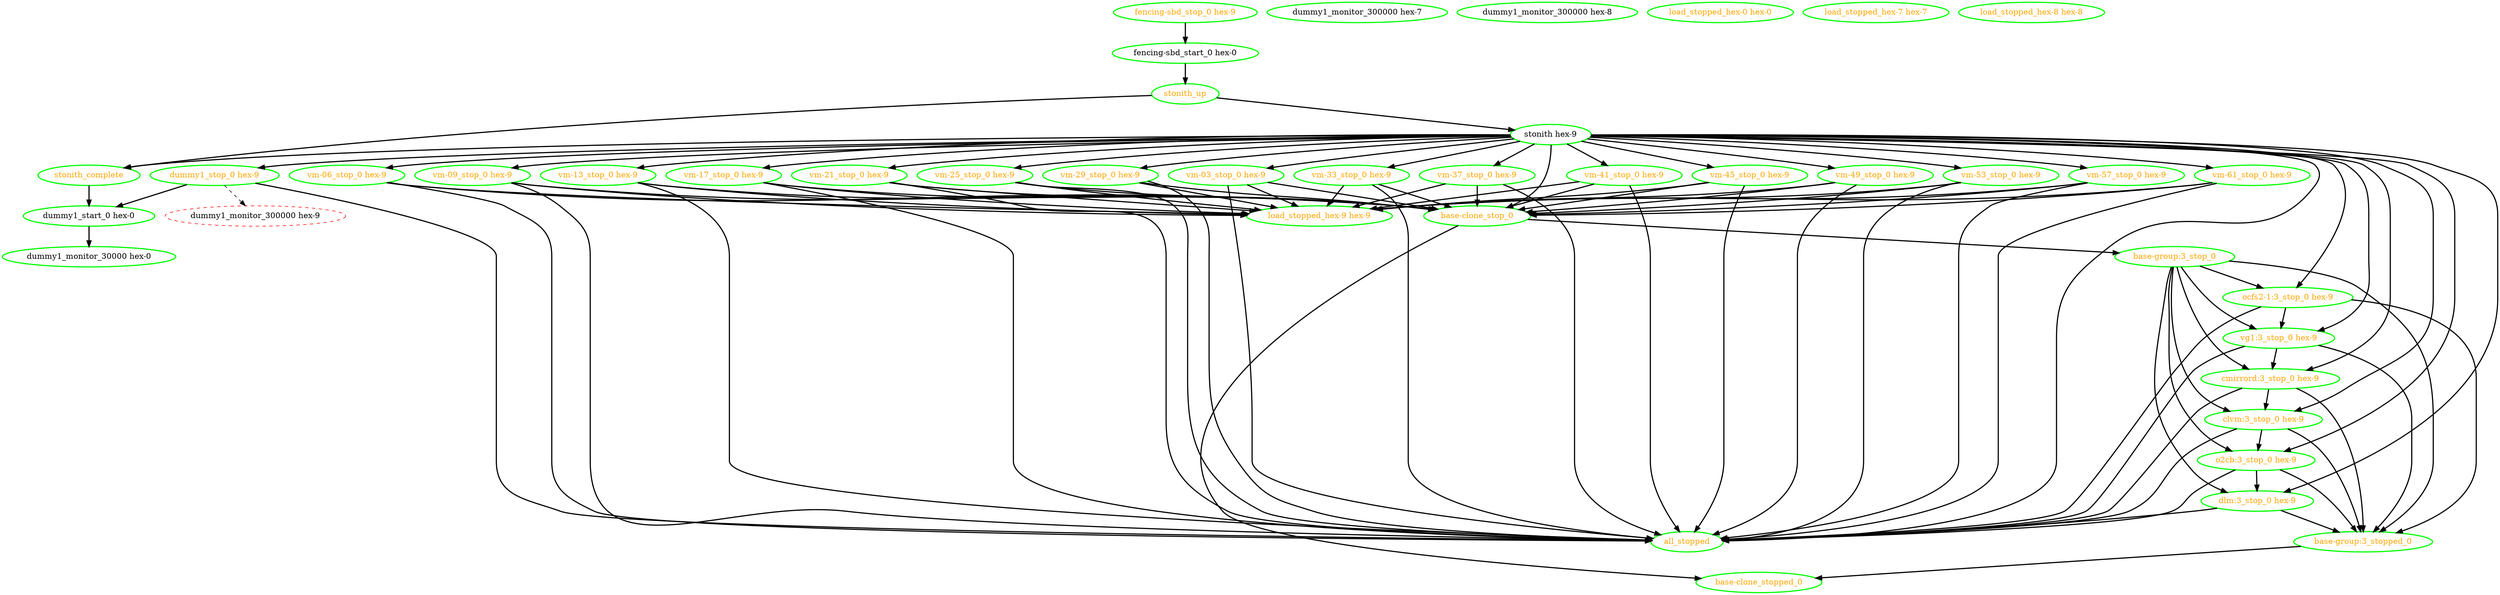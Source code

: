 digraph "g" {
"all_stopped" [ style=bold color="green" fontcolor="orange" ]
"base-clone_stop_0" -> "base-clone_stopped_0" [ style = bold]
"base-clone_stop_0" -> "base-group:3_stop_0" [ style = bold]
"base-clone_stop_0" [ style=bold color="green" fontcolor="orange" ]
"base-clone_stopped_0" [ style=bold color="green" fontcolor="orange" ]
"base-group:3_stop_0" -> "base-group:3_stopped_0" [ style = bold]
"base-group:3_stop_0" -> "clvm:3_stop_0 hex-9" [ style = bold]
"base-group:3_stop_0" -> "cmirrord:3_stop_0 hex-9" [ style = bold]
"base-group:3_stop_0" -> "dlm:3_stop_0 hex-9" [ style = bold]
"base-group:3_stop_0" -> "o2cb:3_stop_0 hex-9" [ style = bold]
"base-group:3_stop_0" -> "ocfs2-1:3_stop_0 hex-9" [ style = bold]
"base-group:3_stop_0" -> "vg1:3_stop_0 hex-9" [ style = bold]
"base-group:3_stop_0" [ style=bold color="green" fontcolor="orange" ]
"base-group:3_stopped_0" -> "base-clone_stopped_0" [ style = bold]
"base-group:3_stopped_0" [ style=bold color="green" fontcolor="orange" ]
"clvm:3_stop_0 hex-9" -> "all_stopped" [ style = bold]
"clvm:3_stop_0 hex-9" -> "base-group:3_stopped_0" [ style = bold]
"clvm:3_stop_0 hex-9" -> "o2cb:3_stop_0 hex-9" [ style = bold]
"clvm:3_stop_0 hex-9" [ style=bold color="green" fontcolor="orange" ]
"cmirrord:3_stop_0 hex-9" -> "all_stopped" [ style = bold]
"cmirrord:3_stop_0 hex-9" -> "base-group:3_stopped_0" [ style = bold]
"cmirrord:3_stop_0 hex-9" -> "clvm:3_stop_0 hex-9" [ style = bold]
"cmirrord:3_stop_0 hex-9" [ style=bold color="green" fontcolor="orange" ]
"dlm:3_stop_0 hex-9" -> "all_stopped" [ style = bold]
"dlm:3_stop_0 hex-9" -> "base-group:3_stopped_0" [ style = bold]
"dlm:3_stop_0 hex-9" [ style=bold color="green" fontcolor="orange" ]
"dummy1_monitor_30000 hex-0" [ style=bold color="green" fontcolor="black" ]
"dummy1_monitor_300000 hex-7" [ style=bold color="green" fontcolor="black" ]
"dummy1_monitor_300000 hex-8" [ style=bold color="green" fontcolor="black" ]
"dummy1_monitor_300000 hex-9" [ style=dashed color="red" fontcolor="black" ]
"dummy1_start_0 hex-0" -> "dummy1_monitor_30000 hex-0" [ style = bold]
"dummy1_start_0 hex-0" [ style=bold color="green" fontcolor="black" ]
"dummy1_stop_0 hex-9" -> "all_stopped" [ style = bold]
"dummy1_stop_0 hex-9" -> "dummy1_monitor_300000 hex-9" [ style = dashed]
"dummy1_stop_0 hex-9" -> "dummy1_start_0 hex-0" [ style = bold]
"dummy1_stop_0 hex-9" [ style=bold color="green" fontcolor="orange" ]
"fencing-sbd_start_0 hex-0" -> "stonith_up" [ style = bold]
"fencing-sbd_start_0 hex-0" [ style=bold color="green" fontcolor="black" ]
"fencing-sbd_stop_0 hex-9" -> "fencing-sbd_start_0 hex-0" [ style = bold]
"fencing-sbd_stop_0 hex-9" [ style=bold color="green" fontcolor="orange" ]
"load_stopped_hex-0 hex-0" [ style=bold color="green" fontcolor="orange" ]
"load_stopped_hex-7 hex-7" [ style=bold color="green" fontcolor="orange" ]
"load_stopped_hex-8 hex-8" [ style=bold color="green" fontcolor="orange" ]
"load_stopped_hex-9 hex-9" [ style=bold color="green" fontcolor="orange" ]
"o2cb:3_stop_0 hex-9" -> "all_stopped" [ style = bold]
"o2cb:3_stop_0 hex-9" -> "base-group:3_stopped_0" [ style = bold]
"o2cb:3_stop_0 hex-9" -> "dlm:3_stop_0 hex-9" [ style = bold]
"o2cb:3_stop_0 hex-9" [ style=bold color="green" fontcolor="orange" ]
"ocfs2-1:3_stop_0 hex-9" -> "all_stopped" [ style = bold]
"ocfs2-1:3_stop_0 hex-9" -> "base-group:3_stopped_0" [ style = bold]
"ocfs2-1:3_stop_0 hex-9" -> "vg1:3_stop_0 hex-9" [ style = bold]
"ocfs2-1:3_stop_0 hex-9" [ style=bold color="green" fontcolor="orange" ]
"stonith hex-9" -> "all_stopped" [ style = bold]
"stonith hex-9" -> "base-clone_stop_0" [ style = bold]
"stonith hex-9" -> "clvm:3_stop_0 hex-9" [ style = bold]
"stonith hex-9" -> "cmirrord:3_stop_0 hex-9" [ style = bold]
"stonith hex-9" -> "dlm:3_stop_0 hex-9" [ style = bold]
"stonith hex-9" -> "dummy1_stop_0 hex-9" [ style = bold]
"stonith hex-9" -> "o2cb:3_stop_0 hex-9" [ style = bold]
"stonith hex-9" -> "ocfs2-1:3_stop_0 hex-9" [ style = bold]
"stonith hex-9" -> "stonith_complete" [ style = bold]
"stonith hex-9" -> "vg1:3_stop_0 hex-9" [ style = bold]
"stonith hex-9" -> "vm-03_stop_0 hex-9" [ style = bold]
"stonith hex-9" -> "vm-06_stop_0 hex-9" [ style = bold]
"stonith hex-9" -> "vm-09_stop_0 hex-9" [ style = bold]
"stonith hex-9" -> "vm-13_stop_0 hex-9" [ style = bold]
"stonith hex-9" -> "vm-17_stop_0 hex-9" [ style = bold]
"stonith hex-9" -> "vm-21_stop_0 hex-9" [ style = bold]
"stonith hex-9" -> "vm-25_stop_0 hex-9" [ style = bold]
"stonith hex-9" -> "vm-29_stop_0 hex-9" [ style = bold]
"stonith hex-9" -> "vm-33_stop_0 hex-9" [ style = bold]
"stonith hex-9" -> "vm-37_stop_0 hex-9" [ style = bold]
"stonith hex-9" -> "vm-41_stop_0 hex-9" [ style = bold]
"stonith hex-9" -> "vm-45_stop_0 hex-9" [ style = bold]
"stonith hex-9" -> "vm-49_stop_0 hex-9" [ style = bold]
"stonith hex-9" -> "vm-53_stop_0 hex-9" [ style = bold]
"stonith hex-9" -> "vm-57_stop_0 hex-9" [ style = bold]
"stonith hex-9" -> "vm-61_stop_0 hex-9" [ style = bold]
"stonith hex-9" [ style=bold color="green" fontcolor="black" ]
"stonith_complete" -> "dummy1_start_0 hex-0" [ style = bold]
"stonith_complete" [ style=bold color="green" fontcolor="orange" ]
"stonith_up" -> "stonith hex-9" [ style = bold]
"stonith_up" -> "stonith_complete" [ style = bold]
"stonith_up" [ style=bold color="green" fontcolor="orange" ]
"vg1:3_stop_0 hex-9" -> "all_stopped" [ style = bold]
"vg1:3_stop_0 hex-9" -> "base-group:3_stopped_0" [ style = bold]
"vg1:3_stop_0 hex-9" -> "cmirrord:3_stop_0 hex-9" [ style = bold]
"vg1:3_stop_0 hex-9" [ style=bold color="green" fontcolor="orange" ]
"vm-03_stop_0 hex-9" -> "all_stopped" [ style = bold]
"vm-03_stop_0 hex-9" -> "base-clone_stop_0" [ style = bold]
"vm-03_stop_0 hex-9" -> "load_stopped_hex-9 hex-9" [ style = bold]
"vm-03_stop_0 hex-9" [ style=bold color="green" fontcolor="orange" ]
"vm-06_stop_0 hex-9" -> "all_stopped" [ style = bold]
"vm-06_stop_0 hex-9" -> "base-clone_stop_0" [ style = bold]
"vm-06_stop_0 hex-9" -> "load_stopped_hex-9 hex-9" [ style = bold]
"vm-06_stop_0 hex-9" [ style=bold color="green" fontcolor="orange" ]
"vm-09_stop_0 hex-9" -> "all_stopped" [ style = bold]
"vm-09_stop_0 hex-9" -> "base-clone_stop_0" [ style = bold]
"vm-09_stop_0 hex-9" -> "load_stopped_hex-9 hex-9" [ style = bold]
"vm-09_stop_0 hex-9" [ style=bold color="green" fontcolor="orange" ]
"vm-13_stop_0 hex-9" -> "all_stopped" [ style = bold]
"vm-13_stop_0 hex-9" -> "base-clone_stop_0" [ style = bold]
"vm-13_stop_0 hex-9" -> "load_stopped_hex-9 hex-9" [ style = bold]
"vm-13_stop_0 hex-9" [ style=bold color="green" fontcolor="orange" ]
"vm-17_stop_0 hex-9" -> "all_stopped" [ style = bold]
"vm-17_stop_0 hex-9" -> "base-clone_stop_0" [ style = bold]
"vm-17_stop_0 hex-9" -> "load_stopped_hex-9 hex-9" [ style = bold]
"vm-17_stop_0 hex-9" [ style=bold color="green" fontcolor="orange" ]
"vm-21_stop_0 hex-9" -> "all_stopped" [ style = bold]
"vm-21_stop_0 hex-9" -> "base-clone_stop_0" [ style = bold]
"vm-21_stop_0 hex-9" -> "load_stopped_hex-9 hex-9" [ style = bold]
"vm-21_stop_0 hex-9" [ style=bold color="green" fontcolor="orange" ]
"vm-25_stop_0 hex-9" -> "all_stopped" [ style = bold]
"vm-25_stop_0 hex-9" -> "base-clone_stop_0" [ style = bold]
"vm-25_stop_0 hex-9" -> "load_stopped_hex-9 hex-9" [ style = bold]
"vm-25_stop_0 hex-9" [ style=bold color="green" fontcolor="orange" ]
"vm-29_stop_0 hex-9" -> "all_stopped" [ style = bold]
"vm-29_stop_0 hex-9" -> "base-clone_stop_0" [ style = bold]
"vm-29_stop_0 hex-9" -> "load_stopped_hex-9 hex-9" [ style = bold]
"vm-29_stop_0 hex-9" [ style=bold color="green" fontcolor="orange" ]
"vm-33_stop_0 hex-9" -> "all_stopped" [ style = bold]
"vm-33_stop_0 hex-9" -> "base-clone_stop_0" [ style = bold]
"vm-33_stop_0 hex-9" -> "load_stopped_hex-9 hex-9" [ style = bold]
"vm-33_stop_0 hex-9" [ style=bold color="green" fontcolor="orange" ]
"vm-37_stop_0 hex-9" -> "all_stopped" [ style = bold]
"vm-37_stop_0 hex-9" -> "base-clone_stop_0" [ style = bold]
"vm-37_stop_0 hex-9" -> "load_stopped_hex-9 hex-9" [ style = bold]
"vm-37_stop_0 hex-9" [ style=bold color="green" fontcolor="orange" ]
"vm-41_stop_0 hex-9" -> "all_stopped" [ style = bold]
"vm-41_stop_0 hex-9" -> "base-clone_stop_0" [ style = bold]
"vm-41_stop_0 hex-9" -> "load_stopped_hex-9 hex-9" [ style = bold]
"vm-41_stop_0 hex-9" [ style=bold color="green" fontcolor="orange" ]
"vm-45_stop_0 hex-9" -> "all_stopped" [ style = bold]
"vm-45_stop_0 hex-9" -> "base-clone_stop_0" [ style = bold]
"vm-45_stop_0 hex-9" -> "load_stopped_hex-9 hex-9" [ style = bold]
"vm-45_stop_0 hex-9" [ style=bold color="green" fontcolor="orange" ]
"vm-49_stop_0 hex-9" -> "all_stopped" [ style = bold]
"vm-49_stop_0 hex-9" -> "base-clone_stop_0" [ style = bold]
"vm-49_stop_0 hex-9" -> "load_stopped_hex-9 hex-9" [ style = bold]
"vm-49_stop_0 hex-9" [ style=bold color="green" fontcolor="orange" ]
"vm-53_stop_0 hex-9" -> "all_stopped" [ style = bold]
"vm-53_stop_0 hex-9" -> "base-clone_stop_0" [ style = bold]
"vm-53_stop_0 hex-9" -> "load_stopped_hex-9 hex-9" [ style = bold]
"vm-53_stop_0 hex-9" [ style=bold color="green" fontcolor="orange" ]
"vm-57_stop_0 hex-9" -> "all_stopped" [ style = bold]
"vm-57_stop_0 hex-9" -> "base-clone_stop_0" [ style = bold]
"vm-57_stop_0 hex-9" -> "load_stopped_hex-9 hex-9" [ style = bold]
"vm-57_stop_0 hex-9" [ style=bold color="green" fontcolor="orange" ]
"vm-61_stop_0 hex-9" -> "all_stopped" [ style = bold]
"vm-61_stop_0 hex-9" -> "base-clone_stop_0" [ style = bold]
"vm-61_stop_0 hex-9" -> "load_stopped_hex-9 hex-9" [ style = bold]
"vm-61_stop_0 hex-9" [ style=bold color="green" fontcolor="orange" ]
}
